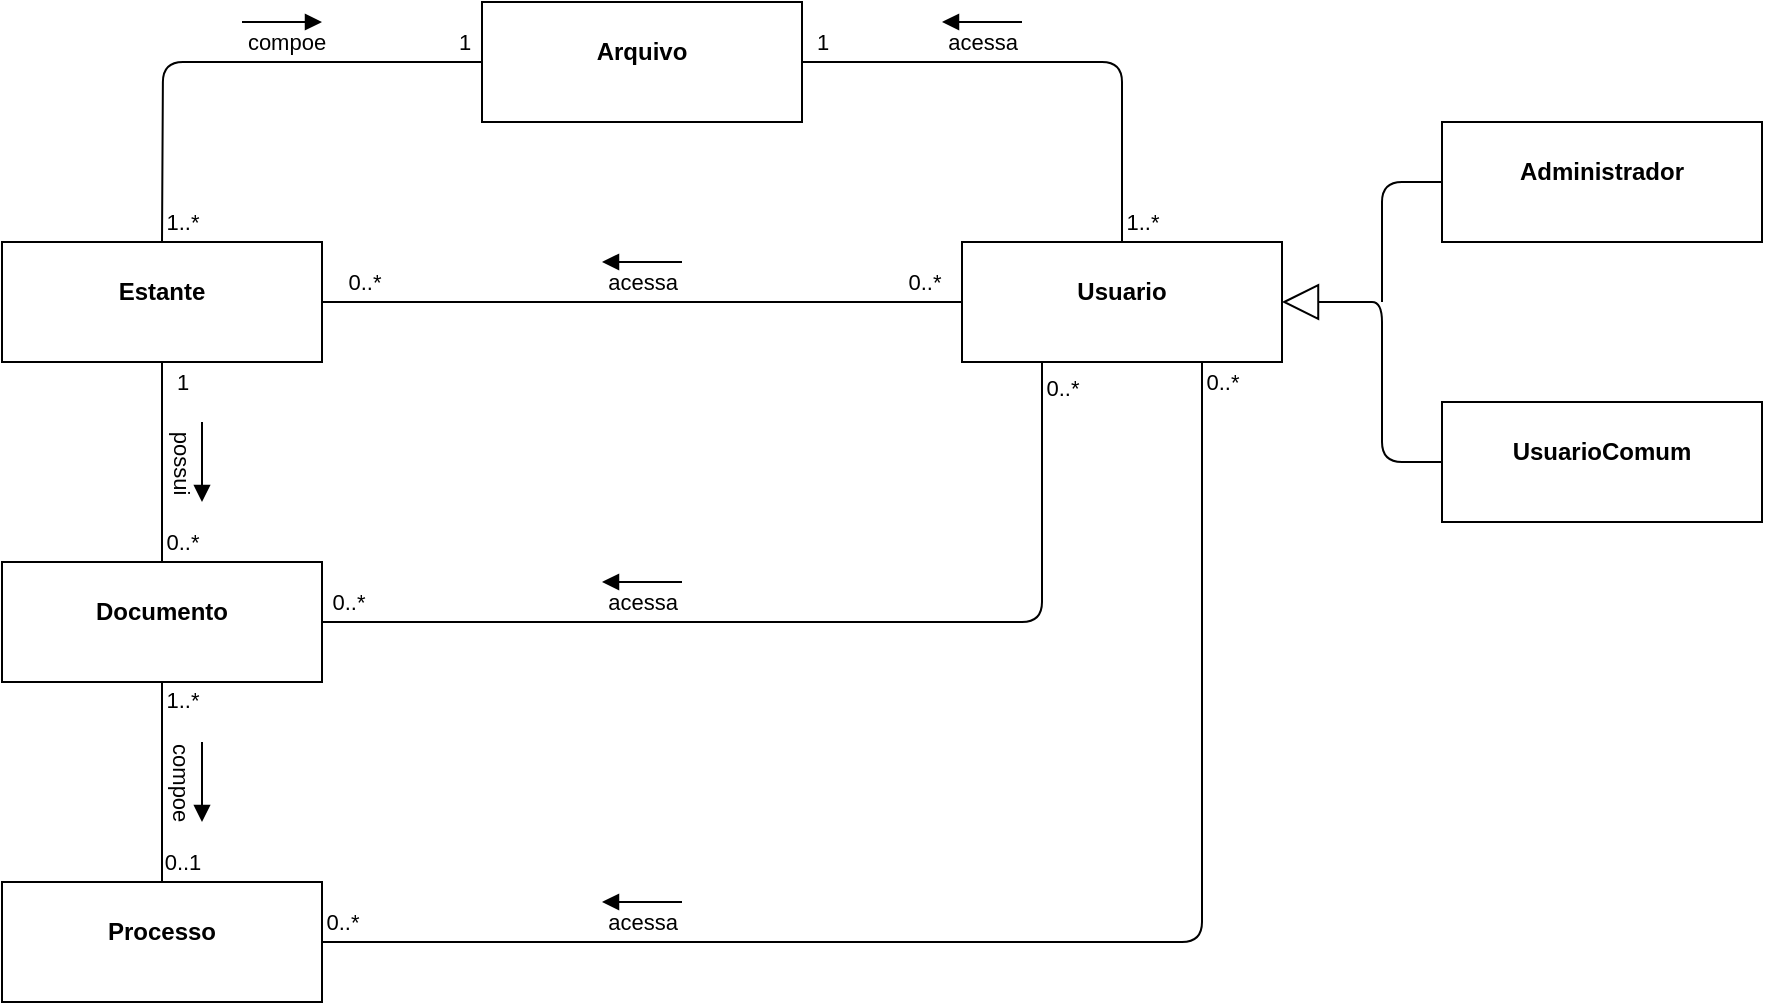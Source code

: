 <mxfile version="13.7.5" type="github">
  <diagram name="Page-1" id="9f46799a-70d6-7492-0946-bef42562c5a5">
    <mxGraphModel dx="1021" dy="467" grid="1" gridSize="10" guides="1" tooltips="1" connect="1" arrows="1" fold="1" page="1" pageScale="1" pageWidth="1100" pageHeight="850" background="#ffffff" math="0" shadow="0">
      <root>
        <mxCell id="0" />
        <mxCell id="1" parent="0" />
        <mxCell id="KMdQwhuwrAq4BE5QuNm5-3" style="edgeStyle=orthogonalEdgeStyle;rounded=1;orthogonalLoop=1;jettySize=auto;html=1;exitX=0;exitY=0.5;exitDx=0;exitDy=0;entryX=0.5;entryY=0;entryDx=0;entryDy=0;endArrow=none;endFill=0;" parent="1" source="KMdQwhuwrAq4BE5QuNm5-1" edge="1">
          <mxGeometry relative="1" as="geometry">
            <mxPoint x="160" y="200" as="targetPoint" />
          </mxGeometry>
        </mxCell>
        <mxCell id="KMdQwhuwrAq4BE5QuNm5-9" value="compoe" style="edgeLabel;html=1;align=center;verticalAlign=middle;resizable=0;points=[];" parent="KMdQwhuwrAq4BE5QuNm5-3" vertex="1" connectable="0">
          <mxGeometry x="-0.216" relative="1" as="geometry">
            <mxPoint y="-10" as="offset" />
          </mxGeometry>
        </mxCell>
        <mxCell id="KMdQwhuwrAq4BE5QuNm5-11" value="1" style="edgeLabel;html=1;align=center;verticalAlign=middle;resizable=0;points=[];" parent="KMdQwhuwrAq4BE5QuNm5-3" vertex="1" connectable="0">
          <mxGeometry x="-0.928" y="-1" relative="1" as="geometry">
            <mxPoint y="-9" as="offset" />
          </mxGeometry>
        </mxCell>
        <mxCell id="KMdQwhuwrAq4BE5QuNm5-12" value="1..*" style="edgeLabel;html=1;align=center;verticalAlign=middle;resizable=0;points=[];" parent="KMdQwhuwrAq4BE5QuNm5-3" vertex="1" connectable="0">
          <mxGeometry x="0.947" y="-1" relative="1" as="geometry">
            <mxPoint x="11" y="-3.6" as="offset" />
          </mxGeometry>
        </mxCell>
        <mxCell id="KMdQwhuwrAq4BE5QuNm5-1" value="&lt;p style=&quot;margin: 0px ; margin-top: 4px ; text-align: center&quot;&gt;&lt;br&gt;&lt;b&gt;Arquivo&lt;/b&gt;&lt;/p&gt;" style="verticalAlign=top;align=left;overflow=fill;fontSize=12;fontFamily=Helvetica;html=1;" parent="1" vertex="1">
          <mxGeometry x="320" y="80" width="160" height="60" as="geometry" />
        </mxCell>
        <mxCell id="KMdQwhuwrAq4BE5QuNm5-7" style="edgeStyle=orthogonalEdgeStyle;rounded=1;orthogonalLoop=1;jettySize=auto;html=1;exitX=0.5;exitY=1;exitDx=0;exitDy=0;entryX=0.5;entryY=0;entryDx=0;entryDy=0;endArrow=none;endFill=0;" parent="1" source="KMdQwhuwrAq4BE5QuNm5-4" target="KMdQwhuwrAq4BE5QuNm5-5" edge="1">
          <mxGeometry relative="1" as="geometry" />
        </mxCell>
        <mxCell id="KMdQwhuwrAq4BE5QuNm5-13" value="possui" style="edgeLabel;html=1;align=center;verticalAlign=middle;resizable=0;points=[];rotation=90;" parent="KMdQwhuwrAq4BE5QuNm5-7" vertex="1" connectable="0">
          <mxGeometry x="-0.22" y="1" relative="1" as="geometry">
            <mxPoint x="9" y="10.8" as="offset" />
          </mxGeometry>
        </mxCell>
        <mxCell id="KMdQwhuwrAq4BE5QuNm5-15" value="1" style="edgeLabel;html=1;align=center;verticalAlign=middle;resizable=0;points=[];" parent="KMdQwhuwrAq4BE5QuNm5-7" vertex="1" connectable="0">
          <mxGeometry x="-0.804" y="1" relative="1" as="geometry">
            <mxPoint x="9" as="offset" />
          </mxGeometry>
        </mxCell>
        <mxCell id="KMdQwhuwrAq4BE5QuNm5-16" value="0..*" style="edgeLabel;html=1;align=center;verticalAlign=middle;resizable=0;points=[];" parent="KMdQwhuwrAq4BE5QuNm5-7" vertex="1" connectable="0">
          <mxGeometry x="0.676" y="-1" relative="1" as="geometry">
            <mxPoint x="11" y="6" as="offset" />
          </mxGeometry>
        </mxCell>
        <mxCell id="KMdQwhuwrAq4BE5QuNm5-4" value="&lt;p style=&quot;margin: 0px ; margin-top: 4px ; text-align: center&quot;&gt;&lt;br&gt;&lt;b&gt;Estante&lt;/b&gt;&lt;/p&gt;" style="verticalAlign=top;align=left;overflow=fill;fontSize=12;fontFamily=Helvetica;html=1;" parent="1" vertex="1">
          <mxGeometry x="80" y="200" width="160" height="60" as="geometry" />
        </mxCell>
        <mxCell id="KMdQwhuwrAq4BE5QuNm5-8" style="edgeStyle=orthogonalEdgeStyle;rounded=1;orthogonalLoop=1;jettySize=auto;html=1;exitX=0.5;exitY=1;exitDx=0;exitDy=0;entryX=0.5;entryY=0;entryDx=0;entryDy=0;endArrow=none;endFill=0;" parent="1" source="KMdQwhuwrAq4BE5QuNm5-5" target="KMdQwhuwrAq4BE5QuNm5-6" edge="1">
          <mxGeometry relative="1" as="geometry" />
        </mxCell>
        <mxCell id="KMdQwhuwrAq4BE5QuNm5-17" value="compoe" style="edgeLabel;html=1;align=center;verticalAlign=middle;resizable=0;points=[];rotation=90;" parent="KMdQwhuwrAq4BE5QuNm5-8" vertex="1" connectable="0">
          <mxGeometry x="0.324" relative="1" as="geometry">
            <mxPoint x="10" y="-16.4" as="offset" />
          </mxGeometry>
        </mxCell>
        <mxCell id="KMdQwhuwrAq4BE5QuNm5-19" value="1..*" style="edgeLabel;html=1;align=center;verticalAlign=middle;resizable=0;points=[];" parent="KMdQwhuwrAq4BE5QuNm5-8" vertex="1" connectable="0">
          <mxGeometry x="-0.828" relative="1" as="geometry">
            <mxPoint x="10" as="offset" />
          </mxGeometry>
        </mxCell>
        <mxCell id="KMdQwhuwrAq4BE5QuNm5-20" value="0..1" style="edgeLabel;html=1;align=center;verticalAlign=middle;resizable=0;points=[];" parent="KMdQwhuwrAq4BE5QuNm5-8" vertex="1" connectable="0">
          <mxGeometry x="0.876" y="-1" relative="1" as="geometry">
            <mxPoint x="11" y="-4" as="offset" />
          </mxGeometry>
        </mxCell>
        <mxCell id="KMdQwhuwrAq4BE5QuNm5-5" value="&lt;p style=&quot;margin: 0px ; margin-top: 4px ; text-align: center&quot;&gt;&lt;br&gt;&lt;b&gt;Documento&lt;/b&gt;&lt;/p&gt;" style="verticalAlign=top;align=left;overflow=fill;fontSize=12;fontFamily=Helvetica;html=1;" parent="1" vertex="1">
          <mxGeometry x="80" y="360" width="160" height="60" as="geometry" />
        </mxCell>
        <mxCell id="KMdQwhuwrAq4BE5QuNm5-6" value="&lt;p style=&quot;margin: 0px ; margin-top: 4px ; text-align: center&quot;&gt;&lt;br&gt;&lt;b&gt;Processo&lt;/b&gt;&lt;/p&gt;" style="verticalAlign=top;align=left;overflow=fill;fontSize=12;fontFamily=Helvetica;html=1;" parent="1" vertex="1">
          <mxGeometry x="80" y="520" width="160" height="60" as="geometry" />
        </mxCell>
        <mxCell id="KMdQwhuwrAq4BE5QuNm5-10" value="" style="endArrow=block;startArrow=none;endFill=1;startFill=0;html=1;" parent="1" edge="1">
          <mxGeometry width="160" relative="1" as="geometry">
            <mxPoint x="200" y="90" as="sourcePoint" />
            <mxPoint x="240" y="90" as="targetPoint" />
          </mxGeometry>
        </mxCell>
        <mxCell id="KMdQwhuwrAq4BE5QuNm5-14" value="" style="endArrow=block;startArrow=none;endFill=1;startFill=0;html=1;" parent="1" edge="1">
          <mxGeometry width="160" relative="1" as="geometry">
            <mxPoint x="180" y="290" as="sourcePoint" />
            <mxPoint x="180" y="330" as="targetPoint" />
          </mxGeometry>
        </mxCell>
        <mxCell id="KMdQwhuwrAq4BE5QuNm5-18" value="" style="endArrow=block;startArrow=none;endFill=1;startFill=0;html=1;" parent="1" edge="1">
          <mxGeometry width="160" relative="1" as="geometry">
            <mxPoint x="180" y="450" as="sourcePoint" />
            <mxPoint x="180" y="490" as="targetPoint" />
          </mxGeometry>
        </mxCell>
        <mxCell id="KMdQwhuwrAq4BE5QuNm5-22" style="edgeStyle=orthogonalEdgeStyle;rounded=1;orthogonalLoop=1;jettySize=auto;html=1;exitX=0.5;exitY=0;exitDx=0;exitDy=0;entryX=1;entryY=0.5;entryDx=0;entryDy=0;startArrow=none;startFill=0;endArrow=none;endFill=0;" parent="1" source="KMdQwhuwrAq4BE5QuNm5-21" target="KMdQwhuwrAq4BE5QuNm5-1" edge="1">
          <mxGeometry relative="1" as="geometry" />
        </mxCell>
        <mxCell id="KMdQwhuwrAq4BE5QuNm5-23" value="acessa" style="edgeLabel;html=1;align=center;verticalAlign=middle;resizable=0;points=[];" parent="KMdQwhuwrAq4BE5QuNm5-22" vertex="1" connectable="0">
          <mxGeometry x="0.504" relative="1" as="geometry">
            <mxPoint x="28.03" y="-10.01" as="offset" />
          </mxGeometry>
        </mxCell>
        <mxCell id="KMdQwhuwrAq4BE5QuNm5-25" value="1" style="edgeLabel;html=1;align=center;verticalAlign=middle;resizable=0;points=[];" parent="KMdQwhuwrAq4BE5QuNm5-22" vertex="1" connectable="0">
          <mxGeometry x="0.803" y="-2" relative="1" as="geometry">
            <mxPoint x="-14.83" y="-8" as="offset" />
          </mxGeometry>
        </mxCell>
        <mxCell id="KMdQwhuwrAq4BE5QuNm5-26" value="1..*" style="edgeLabel;html=1;align=center;verticalAlign=middle;resizable=0;points=[];" parent="KMdQwhuwrAq4BE5QuNm5-22" vertex="1" connectable="0">
          <mxGeometry x="-0.775" relative="1" as="geometry">
            <mxPoint x="10" y="18" as="offset" />
          </mxGeometry>
        </mxCell>
        <mxCell id="kJSVU2r3OzR1XNLKsRW7-2" style="edgeStyle=orthogonalEdgeStyle;rounded=0;orthogonalLoop=1;jettySize=auto;html=1;exitX=0;exitY=0.5;exitDx=0;exitDy=0;entryX=1;entryY=0.5;entryDx=0;entryDy=0;endArrow=none;endFill=0;" parent="1" source="KMdQwhuwrAq4BE5QuNm5-21" target="KMdQwhuwrAq4BE5QuNm5-4" edge="1">
          <mxGeometry relative="1" as="geometry" />
        </mxCell>
        <mxCell id="kJSVU2r3OzR1XNLKsRW7-3" value="acessa" style="edgeLabel;html=1;align=center;verticalAlign=middle;resizable=0;points=[];" parent="kJSVU2r3OzR1XNLKsRW7-2" vertex="1" connectable="0">
          <mxGeometry x="-0.17" y="-2" relative="1" as="geometry">
            <mxPoint x="-26.9" y="-8" as="offset" />
          </mxGeometry>
        </mxCell>
        <mxCell id="kJSVU2r3OzR1XNLKsRW7-5" value="0..*" style="edgeLabel;html=1;align=center;verticalAlign=middle;resizable=0;points=[];" parent="kJSVU2r3OzR1XNLKsRW7-2" vertex="1" connectable="0">
          <mxGeometry x="-0.791" y="-1" relative="1" as="geometry">
            <mxPoint x="13.79" y="-9" as="offset" />
          </mxGeometry>
        </mxCell>
        <mxCell id="kJSVU2r3OzR1XNLKsRW7-6" value="0..*" style="edgeLabel;html=1;align=center;verticalAlign=middle;resizable=0;points=[];" parent="kJSVU2r3OzR1XNLKsRW7-2" vertex="1" connectable="0">
          <mxGeometry x="0.929" y="-2" relative="1" as="geometry">
            <mxPoint x="8.97" y="-8" as="offset" />
          </mxGeometry>
        </mxCell>
        <mxCell id="kJSVU2r3OzR1XNLKsRW7-7" style="edgeStyle=orthogonalEdgeStyle;rounded=1;orthogonalLoop=1;jettySize=auto;html=1;exitX=0.25;exitY=1;exitDx=0;exitDy=0;entryX=1;entryY=0.5;entryDx=0;entryDy=0;endArrow=none;endFill=0;" parent="1" source="KMdQwhuwrAq4BE5QuNm5-21" target="KMdQwhuwrAq4BE5QuNm5-5" edge="1">
          <mxGeometry relative="1" as="geometry" />
        </mxCell>
        <mxCell id="wbYE5sZnkqD-AtL5uzaL-1" value="acessa" style="edgeLabel;html=1;align=center;verticalAlign=middle;resizable=0;points=[];" parent="kJSVU2r3OzR1XNLKsRW7-7" vertex="1" connectable="0">
          <mxGeometry x="0.606" y="-1" relative="1" as="geometry">
            <mxPoint x="63.07" y="-9" as="offset" />
          </mxGeometry>
        </mxCell>
        <mxCell id="wbYE5sZnkqD-AtL5uzaL-4" value="0..*" style="edgeLabel;html=1;align=center;verticalAlign=middle;resizable=0;points=[];" parent="kJSVU2r3OzR1XNLKsRW7-7" vertex="1" connectable="0">
          <mxGeometry x="0.948" relative="1" as="geometry">
            <mxPoint y="-10" as="offset" />
          </mxGeometry>
        </mxCell>
        <mxCell id="wbYE5sZnkqD-AtL5uzaL-5" value="0..*" style="edgeLabel;html=1;align=center;verticalAlign=middle;resizable=0;points=[];" parent="kJSVU2r3OzR1XNLKsRW7-7" vertex="1" connectable="0">
          <mxGeometry x="-0.95" y="-1" relative="1" as="geometry">
            <mxPoint x="11" as="offset" />
          </mxGeometry>
        </mxCell>
        <mxCell id="wbYE5sZnkqD-AtL5uzaL-6" style="edgeStyle=orthogonalEdgeStyle;rounded=1;orthogonalLoop=1;jettySize=auto;html=1;exitX=0.75;exitY=1;exitDx=0;exitDy=0;entryX=1;entryY=0.5;entryDx=0;entryDy=0;endArrow=none;endFill=0;" parent="1" source="KMdQwhuwrAq4BE5QuNm5-21" target="KMdQwhuwrAq4BE5QuNm5-6" edge="1">
          <mxGeometry relative="1" as="geometry" />
        </mxCell>
        <mxCell id="wbYE5sZnkqD-AtL5uzaL-7" value="acessa" style="edgeLabel;html=1;align=center;verticalAlign=middle;resizable=0;points=[];" parent="wbYE5sZnkqD-AtL5uzaL-6" vertex="1" connectable="0">
          <mxGeometry x="0.636" y="-2" relative="1" as="geometry">
            <mxPoint x="27.21" y="-8" as="offset" />
          </mxGeometry>
        </mxCell>
        <mxCell id="wbYE5sZnkqD-AtL5uzaL-9" value="0..*" style="edgeLabel;html=1;align=center;verticalAlign=middle;resizable=0;points=[];" parent="wbYE5sZnkqD-AtL5uzaL-6" vertex="1" connectable="0">
          <mxGeometry x="-0.962" relative="1" as="geometry">
            <mxPoint x="10" y="-4" as="offset" />
          </mxGeometry>
        </mxCell>
        <mxCell id="wbYE5sZnkqD-AtL5uzaL-10" value="0..*" style="edgeLabel;html=1;align=center;verticalAlign=middle;resizable=0;points=[];" parent="wbYE5sZnkqD-AtL5uzaL-6" vertex="1" connectable="0">
          <mxGeometry x="0.951" y="-1" relative="1" as="geometry">
            <mxPoint x="-8" y="-9" as="offset" />
          </mxGeometry>
        </mxCell>
        <mxCell id="KMdQwhuwrAq4BE5QuNm5-21" value="&lt;p style=&quot;margin: 0px ; margin-top: 4px ; text-align: center&quot;&gt;&lt;br&gt;&lt;b&gt;Usuario&lt;/b&gt;&lt;/p&gt;" style="verticalAlign=top;align=left;overflow=fill;fontSize=12;fontFamily=Helvetica;html=1;" parent="1" vertex="1">
          <mxGeometry x="560" y="200" width="160" height="60" as="geometry" />
        </mxCell>
        <mxCell id="KMdQwhuwrAq4BE5QuNm5-24" value="" style="endArrow=none;startArrow=block;endFill=0;startFill=1;html=1;" parent="1" edge="1">
          <mxGeometry width="160" relative="1" as="geometry">
            <mxPoint x="550" y="90" as="sourcePoint" />
            <mxPoint x="590" y="90" as="targetPoint" />
          </mxGeometry>
        </mxCell>
        <mxCell id="KMdQwhuwrAq4BE5QuNm5-27" value="&lt;p style=&quot;margin: 0px ; margin-top: 4px ; text-align: center&quot;&gt;&lt;br&gt;&lt;b&gt;UsuarioComum&lt;/b&gt;&lt;/p&gt;" style="verticalAlign=top;align=left;overflow=fill;fontSize=12;fontFamily=Helvetica;html=1;" parent="1" vertex="1">
          <mxGeometry x="800" y="280" width="160" height="60" as="geometry" />
        </mxCell>
        <mxCell id="KMdQwhuwrAq4BE5QuNm5-28" value="&lt;p style=&quot;margin: 0px ; margin-top: 4px ; text-align: center&quot;&gt;&lt;br&gt;&lt;b&gt;Administrador&lt;/b&gt;&lt;/p&gt;" style="verticalAlign=top;align=left;overflow=fill;fontSize=12;fontFamily=Helvetica;html=1;" parent="1" vertex="1">
          <mxGeometry x="800" y="140" width="160" height="60" as="geometry" />
        </mxCell>
        <mxCell id="KMdQwhuwrAq4BE5QuNm5-30" value="" style="endArrow=block;endSize=16;endFill=0;html=1;entryX=1;entryY=0.5;entryDx=0;entryDy=0;exitX=0;exitY=0.5;exitDx=0;exitDy=0;" parent="1" source="KMdQwhuwrAq4BE5QuNm5-27" target="KMdQwhuwrAq4BE5QuNm5-21" edge="1">
          <mxGeometry width="160" relative="1" as="geometry">
            <mxPoint x="380" y="290" as="sourcePoint" />
            <mxPoint x="540" y="290" as="targetPoint" />
            <Array as="points">
              <mxPoint x="770" y="310" />
              <mxPoint x="770" y="230" />
              <mxPoint x="760" y="230" />
            </Array>
          </mxGeometry>
        </mxCell>
        <mxCell id="kJSVU2r3OzR1XNLKsRW7-1" value="" style="endArrow=none;html=1;entryX=0;entryY=0.5;entryDx=0;entryDy=0;" parent="1" target="KMdQwhuwrAq4BE5QuNm5-28" edge="1">
          <mxGeometry width="50" height="50" relative="1" as="geometry">
            <mxPoint x="770" y="230" as="sourcePoint" />
            <mxPoint x="590" y="250" as="targetPoint" />
            <Array as="points">
              <mxPoint x="770" y="170" />
            </Array>
          </mxGeometry>
        </mxCell>
        <mxCell id="kJSVU2r3OzR1XNLKsRW7-4" value="" style="endArrow=none;startArrow=block;endFill=0;startFill=1;html=1;" parent="1" edge="1">
          <mxGeometry width="160" relative="1" as="geometry">
            <mxPoint x="380" y="210" as="sourcePoint" />
            <mxPoint x="420" y="210" as="targetPoint" />
          </mxGeometry>
        </mxCell>
        <mxCell id="wbYE5sZnkqD-AtL5uzaL-2" value="" style="endArrow=none;startArrow=block;endFill=0;startFill=1;html=1;" parent="1" edge="1">
          <mxGeometry width="160" relative="1" as="geometry">
            <mxPoint x="380" y="370" as="sourcePoint" />
            <mxPoint x="420" y="370" as="targetPoint" />
          </mxGeometry>
        </mxCell>
        <mxCell id="wbYE5sZnkqD-AtL5uzaL-8" value="" style="endArrow=none;startArrow=block;endFill=0;startFill=1;html=1;" parent="1" edge="1">
          <mxGeometry width="160" relative="1" as="geometry">
            <mxPoint x="380" y="530" as="sourcePoint" />
            <mxPoint x="420" y="530" as="targetPoint" />
          </mxGeometry>
        </mxCell>
      </root>
    </mxGraphModel>
  </diagram>
</mxfile>
